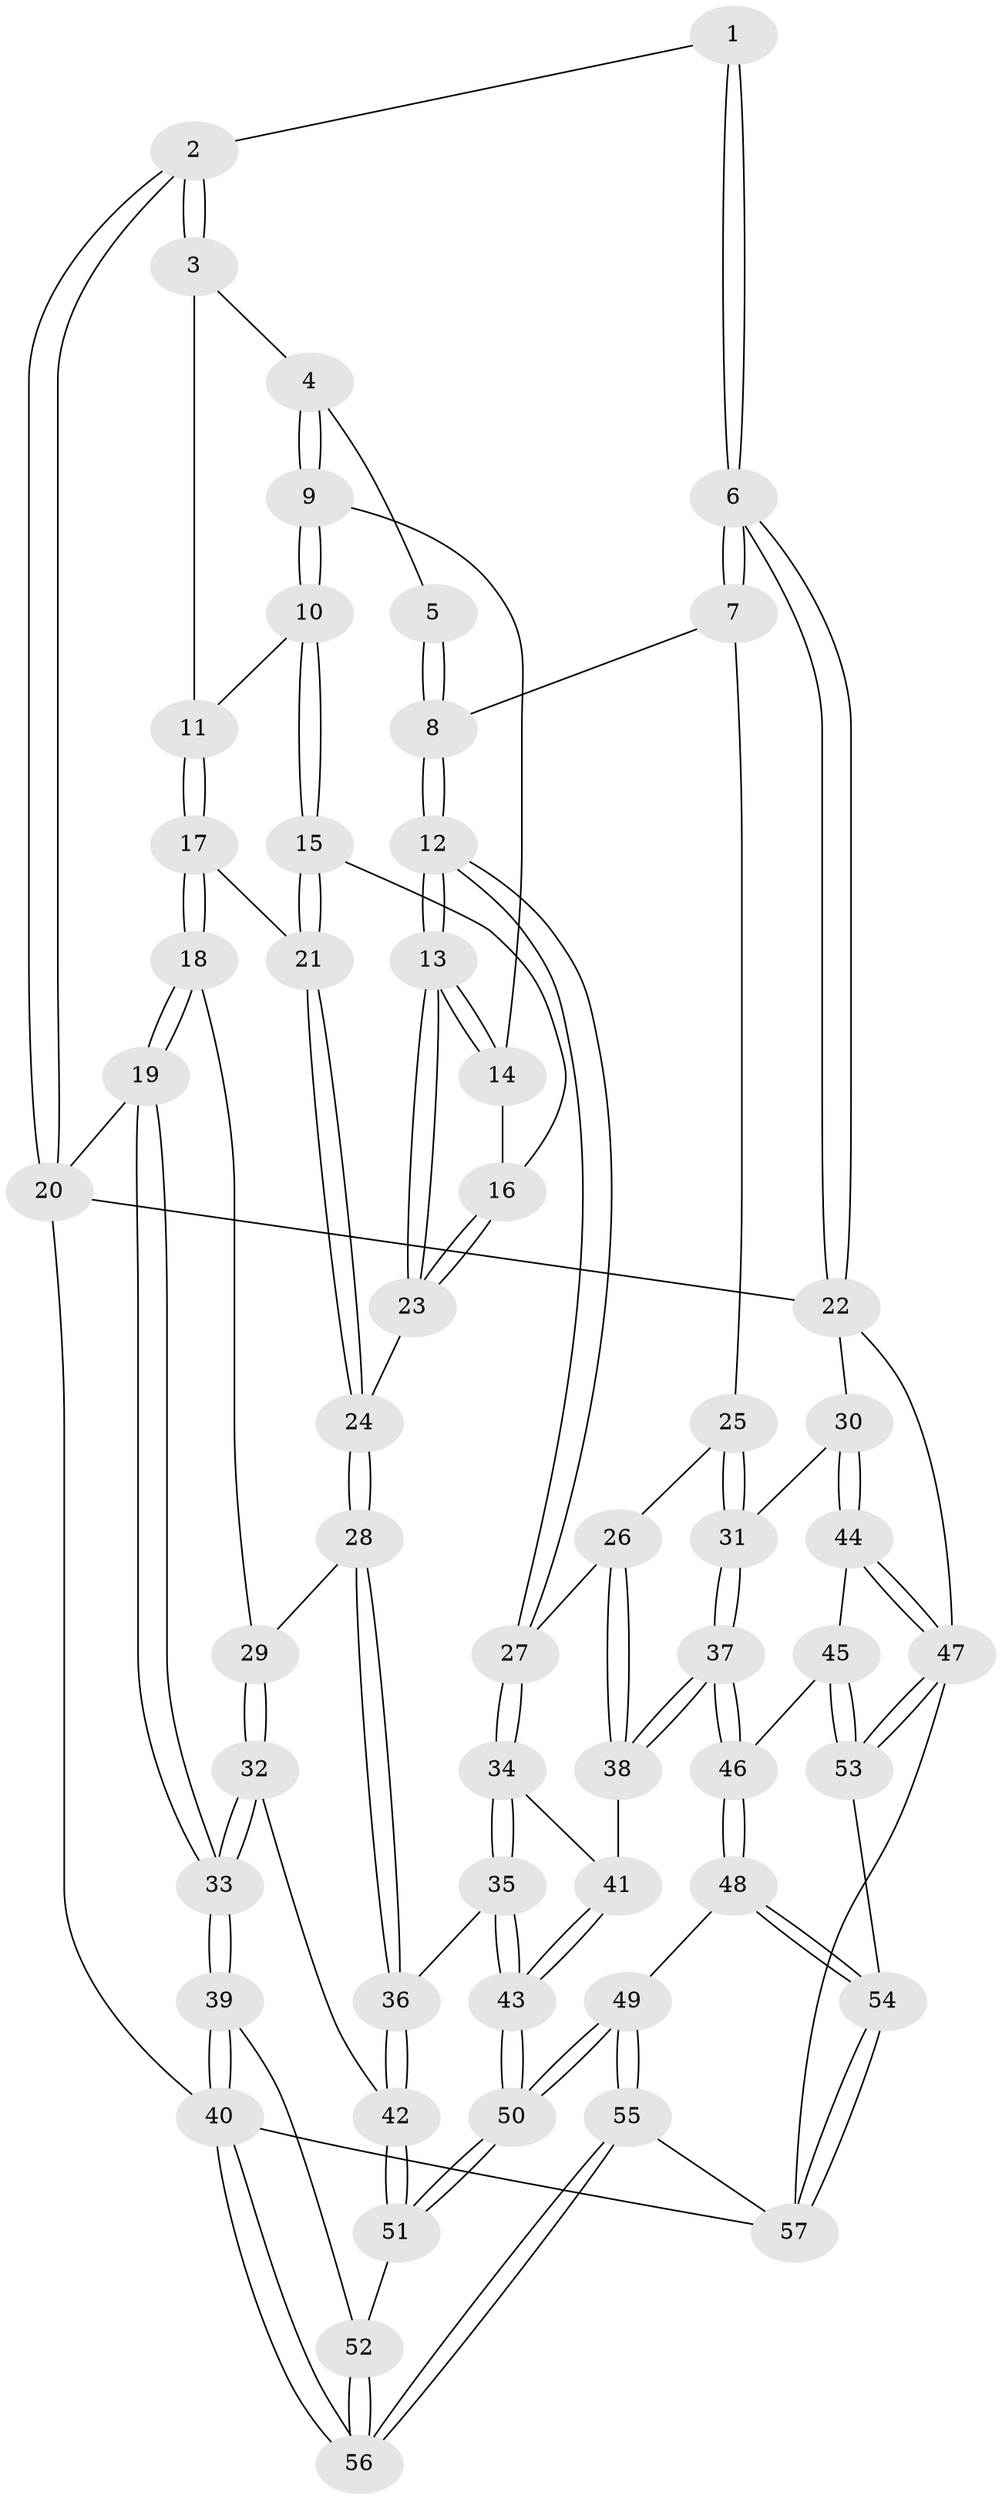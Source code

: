 // Generated by graph-tools (version 1.1) at 2025/51/03/09/25 03:51:12]
// undirected, 57 vertices, 139 edges
graph export_dot {
graph [start="1"]
  node [color=gray90,style=filled];
  1 [pos="+0.5970253177499779+0"];
  2 [pos="+0+0"];
  3 [pos="+0.23118129886779804+0.027359105835311023"];
  4 [pos="+0.5111768517586119+0.06228083326210724"];
  5 [pos="+0.5230334868495284+0.052851127408543606"];
  6 [pos="+1+0"];
  7 [pos="+0.7661180903537942+0.2135079681440404"];
  8 [pos="+0.6305615947302156+0.17088688128473606"];
  9 [pos="+0.49142025920469573+0.0901765001581822"];
  10 [pos="+0.28278742689133535+0.1304707546083659"];
  11 [pos="+0.2793161298265367+0.12874474902405164"];
  12 [pos="+0.497227177148784+0.33955242746000686"];
  13 [pos="+0.48277108408731423+0.31992966670735695"];
  14 [pos="+0.4838337703422+0.1086852729461871"];
  15 [pos="+0.3539762733688208+0.19921293742071267"];
  16 [pos="+0.36461972331996967+0.20481541707679846"];
  17 [pos="+0.21307887439627196+0.25519821794518"];
  18 [pos="+0.05782506289801488+0.23176757706276319"];
  19 [pos="+0+0.030509893776920816"];
  20 [pos="+0+0"];
  21 [pos="+0.24244243060997345+0.2904700569068263"];
  22 [pos="+1+0"];
  23 [pos="+0.3907407709978426+0.27111577683751537"];
  24 [pos="+0.26313649458137756+0.3290823043617421"];
  25 [pos="+0.7641182313830914+0.24164655334937468"];
  26 [pos="+0.6605136206966592+0.36357285223190744"];
  27 [pos="+0.49903264128642+0.3462779782352373"];
  28 [pos="+0.26049940344243633+0.4014094772137223"];
  29 [pos="+0.10715906541673156+0.35717594083633664"];
  30 [pos="+1+0.4041578388394702"];
  31 [pos="+0.9021196547142196+0.4403849894625761"];
  32 [pos="+0.047391954258041116+0.5453320030470599"];
  33 [pos="+0+0.5750298347556388"];
  34 [pos="+0.4626044071097457+0.42750685683145295"];
  35 [pos="+0.35355463039356017+0.5116905855889605"];
  36 [pos="+0.2989400503136163+0.5172038263984795"];
  37 [pos="+0.7857740044790803+0.5571560720498607"];
  38 [pos="+0.7137467179208453+0.5239727944666509"];
  39 [pos="+0+0.6448317607647155"];
  40 [pos="+0+1"];
  41 [pos="+0.6242424714800017+0.5446094281901543"];
  42 [pos="+0.23331591615748487+0.5779226209114083"];
  43 [pos="+0.5205696596934426+0.6771258124893349"];
  44 [pos="+1+0.6827686232524345"];
  45 [pos="+0.9270812941284268+0.6796469781148791"];
  46 [pos="+0.8014172276909433+0.6336892357035903"];
  47 [pos="+1+0.8922662234070753"];
  48 [pos="+0.7447720429157907+0.7423880979775411"];
  49 [pos="+0.5448073608705482+0.7911272167125556"];
  50 [pos="+0.5335497145002285+0.7703017700162385"];
  51 [pos="+0.24415337294445344+0.7067254971856038"];
  52 [pos="+0.22608491807253367+0.7631021217507149"];
  53 [pos="+0.9032132857858044+0.8786489764373067"];
  54 [pos="+0.8348857620199545+0.8981802912294636"];
  55 [pos="+0.46900775391113514+1"];
  56 [pos="+0.1570821522766885+1"];
  57 [pos="+0.7067627836575332+1"];
  1 -- 2;
  1 -- 6;
  1 -- 6;
  2 -- 3;
  2 -- 3;
  2 -- 20;
  2 -- 20;
  3 -- 4;
  3 -- 11;
  4 -- 5;
  4 -- 9;
  4 -- 9;
  5 -- 8;
  5 -- 8;
  6 -- 7;
  6 -- 7;
  6 -- 22;
  6 -- 22;
  7 -- 8;
  7 -- 25;
  8 -- 12;
  8 -- 12;
  9 -- 10;
  9 -- 10;
  9 -- 14;
  10 -- 11;
  10 -- 15;
  10 -- 15;
  11 -- 17;
  11 -- 17;
  12 -- 13;
  12 -- 13;
  12 -- 27;
  12 -- 27;
  13 -- 14;
  13 -- 14;
  13 -- 23;
  13 -- 23;
  14 -- 16;
  15 -- 16;
  15 -- 21;
  15 -- 21;
  16 -- 23;
  16 -- 23;
  17 -- 18;
  17 -- 18;
  17 -- 21;
  18 -- 19;
  18 -- 19;
  18 -- 29;
  19 -- 20;
  19 -- 33;
  19 -- 33;
  20 -- 22;
  20 -- 40;
  21 -- 24;
  21 -- 24;
  22 -- 30;
  22 -- 47;
  23 -- 24;
  24 -- 28;
  24 -- 28;
  25 -- 26;
  25 -- 31;
  25 -- 31;
  26 -- 27;
  26 -- 38;
  26 -- 38;
  27 -- 34;
  27 -- 34;
  28 -- 29;
  28 -- 36;
  28 -- 36;
  29 -- 32;
  29 -- 32;
  30 -- 31;
  30 -- 44;
  30 -- 44;
  31 -- 37;
  31 -- 37;
  32 -- 33;
  32 -- 33;
  32 -- 42;
  33 -- 39;
  33 -- 39;
  34 -- 35;
  34 -- 35;
  34 -- 41;
  35 -- 36;
  35 -- 43;
  35 -- 43;
  36 -- 42;
  36 -- 42;
  37 -- 38;
  37 -- 38;
  37 -- 46;
  37 -- 46;
  38 -- 41;
  39 -- 40;
  39 -- 40;
  39 -- 52;
  40 -- 56;
  40 -- 56;
  40 -- 57;
  41 -- 43;
  41 -- 43;
  42 -- 51;
  42 -- 51;
  43 -- 50;
  43 -- 50;
  44 -- 45;
  44 -- 47;
  44 -- 47;
  45 -- 46;
  45 -- 53;
  45 -- 53;
  46 -- 48;
  46 -- 48;
  47 -- 53;
  47 -- 53;
  47 -- 57;
  48 -- 49;
  48 -- 54;
  48 -- 54;
  49 -- 50;
  49 -- 50;
  49 -- 55;
  49 -- 55;
  50 -- 51;
  50 -- 51;
  51 -- 52;
  52 -- 56;
  52 -- 56;
  53 -- 54;
  54 -- 57;
  54 -- 57;
  55 -- 56;
  55 -- 56;
  55 -- 57;
}
